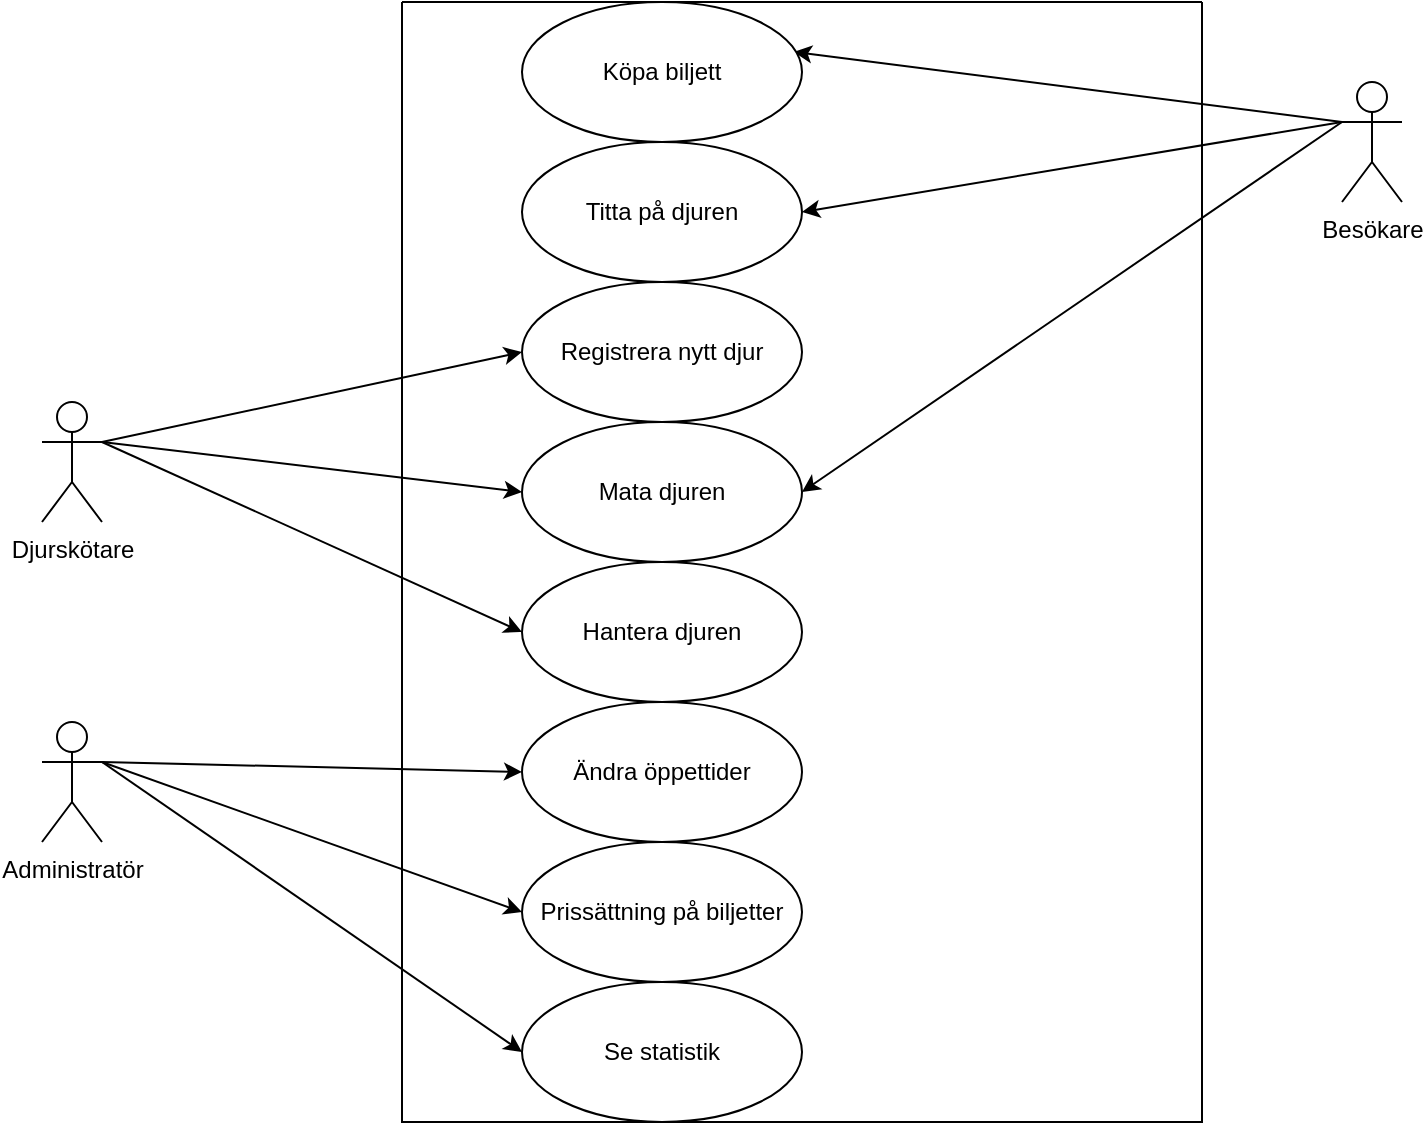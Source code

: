 <mxfile version="24.4.4" type="github">
  <diagram name="Page-1" id="c4acf3e9-155e-7222-9cf6-157b1a14988f">
    <mxGraphModel dx="948" dy="581" grid="1" gridSize="10" guides="1" tooltips="1" connect="1" arrows="1" fold="1" page="1" pageScale="1" pageWidth="850" pageHeight="1100" background="none" math="0" shadow="0">
      <root>
        <mxCell id="0" />
        <mxCell id="1" parent="0" />
        <mxCell id="7Wdi4PODXlV2XMZjvd2i-13" style="rounded=0;orthogonalLoop=1;jettySize=auto;html=1;exitX=0;exitY=0.333;exitDx=0;exitDy=0;exitPerimeter=0;entryX=0.971;entryY=0.357;entryDx=0;entryDy=0;entryPerimeter=0;" edge="1" parent="1" source="7Wdi4PODXlV2XMZjvd2i-1" target="7Wdi4PODXlV2XMZjvd2i-10">
          <mxGeometry relative="1" as="geometry" />
        </mxCell>
        <mxCell id="7Wdi4PODXlV2XMZjvd2i-36" style="rounded=0;orthogonalLoop=1;jettySize=auto;html=1;exitX=0;exitY=0.333;exitDx=0;exitDy=0;exitPerimeter=0;entryX=1;entryY=0.5;entryDx=0;entryDy=0;" edge="1" parent="1" source="7Wdi4PODXlV2XMZjvd2i-1" target="7Wdi4PODXlV2XMZjvd2i-30">
          <mxGeometry relative="1" as="geometry" />
        </mxCell>
        <mxCell id="7Wdi4PODXlV2XMZjvd2i-41" style="rounded=0;orthogonalLoop=1;jettySize=auto;html=1;entryX=1;entryY=0.5;entryDx=0;entryDy=0;exitX=0;exitY=0.333;exitDx=0;exitDy=0;exitPerimeter=0;" edge="1" parent="1" source="7Wdi4PODXlV2XMZjvd2i-1" target="7Wdi4PODXlV2XMZjvd2i-31">
          <mxGeometry relative="1" as="geometry">
            <mxPoint x="700" y="270" as="sourcePoint" />
          </mxGeometry>
        </mxCell>
        <mxCell id="7Wdi4PODXlV2XMZjvd2i-1" value="Besökare&lt;div&gt;&lt;br&gt;&lt;/div&gt;" style="shape=umlActor;verticalLabelPosition=bottom;verticalAlign=top;html=1;" vertex="1" parent="1">
          <mxGeometry x="710" y="120" width="30" height="60" as="geometry" />
        </mxCell>
        <mxCell id="7Wdi4PODXlV2XMZjvd2i-14" style="rounded=0;orthogonalLoop=1;jettySize=auto;html=1;exitX=1;exitY=0.333;exitDx=0;exitDy=0;exitPerimeter=0;entryX=0;entryY=0.5;entryDx=0;entryDy=0;" edge="1" parent="1" source="7Wdi4PODXlV2XMZjvd2i-2" target="7Wdi4PODXlV2XMZjvd2i-11">
          <mxGeometry relative="1" as="geometry">
            <mxPoint x="315" y="230" as="targetPoint" />
          </mxGeometry>
        </mxCell>
        <mxCell id="7Wdi4PODXlV2XMZjvd2i-37" style="rounded=0;orthogonalLoop=1;jettySize=auto;html=1;exitX=1;exitY=0.333;exitDx=0;exitDy=0;exitPerimeter=0;entryX=0;entryY=0.5;entryDx=0;entryDy=0;" edge="1" parent="1" source="7Wdi4PODXlV2XMZjvd2i-2" target="7Wdi4PODXlV2XMZjvd2i-31">
          <mxGeometry relative="1" as="geometry" />
        </mxCell>
        <mxCell id="7Wdi4PODXlV2XMZjvd2i-38" style="rounded=0;orthogonalLoop=1;jettySize=auto;html=1;entryX=0;entryY=0.5;entryDx=0;entryDy=0;" edge="1" parent="1" target="7Wdi4PODXlV2XMZjvd2i-32">
          <mxGeometry relative="1" as="geometry">
            <mxPoint x="90" y="300" as="sourcePoint" />
          </mxGeometry>
        </mxCell>
        <mxCell id="7Wdi4PODXlV2XMZjvd2i-2" value="Djurskötare&lt;div&gt;&lt;br&gt;&lt;/div&gt;" style="shape=umlActor;verticalLabelPosition=bottom;verticalAlign=top;html=1;" vertex="1" parent="1">
          <mxGeometry x="60" y="280" width="30" height="60" as="geometry" />
        </mxCell>
        <mxCell id="7Wdi4PODXlV2XMZjvd2i-15" style="rounded=0;orthogonalLoop=1;jettySize=auto;html=1;exitX=1;exitY=0.333;exitDx=0;exitDy=0;exitPerimeter=0;entryX=0;entryY=0.5;entryDx=0;entryDy=0;" edge="1" parent="1" source="7Wdi4PODXlV2XMZjvd2i-3" target="7Wdi4PODXlV2XMZjvd2i-12">
          <mxGeometry relative="1" as="geometry" />
        </mxCell>
        <mxCell id="7Wdi4PODXlV2XMZjvd2i-39" style="rounded=0;orthogonalLoop=1;jettySize=auto;html=1;exitX=1;exitY=0.333;exitDx=0;exitDy=0;exitPerimeter=0;entryX=0;entryY=0.5;entryDx=0;entryDy=0;" edge="1" parent="1" source="7Wdi4PODXlV2XMZjvd2i-3" target="7Wdi4PODXlV2XMZjvd2i-33">
          <mxGeometry relative="1" as="geometry" />
        </mxCell>
        <mxCell id="7Wdi4PODXlV2XMZjvd2i-40" style="rounded=0;orthogonalLoop=1;jettySize=auto;html=1;exitX=1;exitY=0.333;exitDx=0;exitDy=0;exitPerimeter=0;entryX=0;entryY=0.5;entryDx=0;entryDy=0;" edge="1" parent="1" source="7Wdi4PODXlV2XMZjvd2i-3" target="7Wdi4PODXlV2XMZjvd2i-34">
          <mxGeometry relative="1" as="geometry" />
        </mxCell>
        <mxCell id="7Wdi4PODXlV2XMZjvd2i-3" value="Administratör&lt;div&gt;&lt;br&gt;&lt;/div&gt;" style="shape=umlActor;verticalLabelPosition=bottom;verticalAlign=top;html=1;" vertex="1" parent="1">
          <mxGeometry x="60" y="440" width="30" height="60" as="geometry" />
        </mxCell>
        <mxCell id="7Wdi4PODXlV2XMZjvd2i-28" value="" style="swimlane;startSize=0;" vertex="1" parent="1">
          <mxGeometry x="240" y="80" width="400" height="560" as="geometry">
            <mxRectangle x="240" y="80" width="50" height="40" as="alternateBounds" />
          </mxGeometry>
        </mxCell>
        <mxCell id="7Wdi4PODXlV2XMZjvd2i-30" value="Titta på djuren" style="ellipse;whiteSpace=wrap;html=1;" vertex="1" parent="7Wdi4PODXlV2XMZjvd2i-28">
          <mxGeometry x="60" y="70" width="140" height="70" as="geometry" />
        </mxCell>
        <mxCell id="7Wdi4PODXlV2XMZjvd2i-31" value="Mata djuren" style="ellipse;whiteSpace=wrap;html=1;" vertex="1" parent="7Wdi4PODXlV2XMZjvd2i-28">
          <mxGeometry x="60" y="210" width="140" height="70" as="geometry" />
        </mxCell>
        <mxCell id="7Wdi4PODXlV2XMZjvd2i-32" value="Hantera djuren" style="ellipse;whiteSpace=wrap;html=1;" vertex="1" parent="7Wdi4PODXlV2XMZjvd2i-28">
          <mxGeometry x="60" y="280" width="140" height="70" as="geometry" />
        </mxCell>
        <mxCell id="7Wdi4PODXlV2XMZjvd2i-33" value="Prissättning på biljetter" style="ellipse;whiteSpace=wrap;html=1;" vertex="1" parent="7Wdi4PODXlV2XMZjvd2i-28">
          <mxGeometry x="60" y="420" width="140" height="70" as="geometry" />
        </mxCell>
        <mxCell id="7Wdi4PODXlV2XMZjvd2i-34" value="Se statistik" style="ellipse;whiteSpace=wrap;html=1;" vertex="1" parent="7Wdi4PODXlV2XMZjvd2i-28">
          <mxGeometry x="60" y="490" width="140" height="70" as="geometry" />
        </mxCell>
        <mxCell id="7Wdi4PODXlV2XMZjvd2i-10" value="&lt;div&gt;&lt;span style=&quot;background-color: initial;&quot;&gt;Köpa biljett&lt;/span&gt;&lt;/div&gt;" style="ellipse;whiteSpace=wrap;html=1;" vertex="1" parent="7Wdi4PODXlV2XMZjvd2i-28">
          <mxGeometry x="60" width="140" height="70" as="geometry" />
        </mxCell>
        <mxCell id="7Wdi4PODXlV2XMZjvd2i-11" value="Registrera nytt djur" style="ellipse;whiteSpace=wrap;html=1;" vertex="1" parent="7Wdi4PODXlV2XMZjvd2i-28">
          <mxGeometry x="60" y="140" width="140" height="70" as="geometry" />
        </mxCell>
        <mxCell id="7Wdi4PODXlV2XMZjvd2i-12" value="Ändra öppettider" style="ellipse;whiteSpace=wrap;html=1;" vertex="1" parent="7Wdi4PODXlV2XMZjvd2i-28">
          <mxGeometry x="60" y="350" width="140" height="70" as="geometry" />
        </mxCell>
      </root>
    </mxGraphModel>
  </diagram>
</mxfile>
